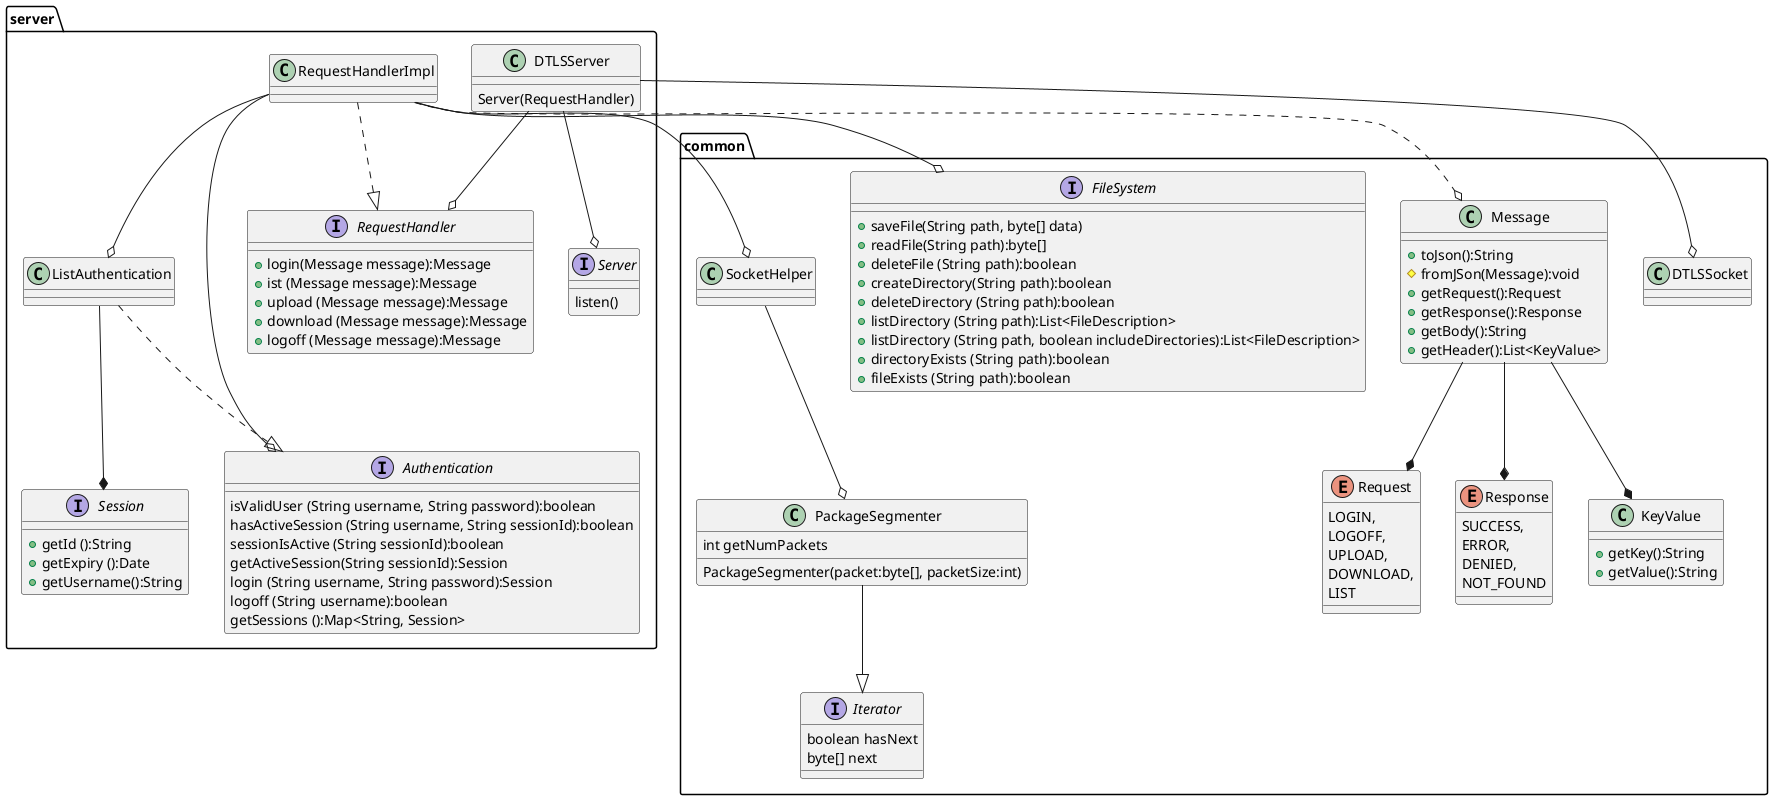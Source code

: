 @startuml
package common {

class SocketHelper
class DTLSSocket

interface FileSystem {
    +saveFile(String path, byte[] data)
    +readFile(String path):byte[]
    +deleteFile (String path):boolean
    +createDirectory(String path):boolean
    +deleteDirectory (String path):boolean
    +listDirectory (String path):List<FileDescription>
    +listDirectory (String path, boolean includeDirectories):List<FileDescription>
    +directoryExists (String path):boolean
    +fileExists (String path):boolean
}

enum Request {
    LOGIN,
    LOGOFF,
    UPLOAD,
    DOWNLOAD,
    LIST
}

enum Response {
    SUCCESS,
    ERROR,
    DENIED,
    NOT_FOUND
}

class PackageSegmenter {
    PackageSegmenter(packet:byte[], packetSize:int)
    int getNumPackets
}

class Message {
    + toJson():String
    # fromJSon(Message):void
    +getRequest():Request
    +getResponse():Response
    +getBody():String
    +getHeader():List<KeyValue>
}

class KeyValue {
    +getKey():String
    +getValue():String
}

Message --* Request
Message --* Response
Message --* KeyValue

SocketHelper --o PackageSegmenter

interface Iterator {
    boolean hasNext
    byte[] next
}

PackageSegmenter --|> Iterator

}

package server {

interface Server {
    listen()
}

class DTLSServer {
    Server(RequestHandler)
}

interface RequestHandler {
    +login(Message message):Message
    +ist (Message message):Message
    +upload (Message message):Message
    +download (Message message):Message
    +logoff (Message message):Message
}

interface Session {
    +getId ():String
    +getExpiry ():Date
    +getUsername():String
}

interface Authentication {
    isValidUser (String username, String password):boolean
    hasActiveSession (String username, String sessionId):boolean
    sessionIsActive (String sessionId):boolean
    getActiveSession(String sessionId):Session
    login (String username, String password):Session
    logoff (String username):boolean
    getSessions ():Map<String, Session>
}

class RequestHandlerImpl

RequestHandlerImpl ..|> RequestHandler
RequestHandlerImpl ..o Message

DTLSServer --o RequestHandler
DTLSServer --o Server
DTLSServer --o DTLSSocket

RequestHandlerImpl --o FileSystem
RequestHandlerImpl --o Authentication
RequestHandlerImpl --o ListAuthentication

ListAuthentication ..|> Authentication

ListAuthentication --* Session

RequestHandlerImpl --o SocketHelper
}
@enduml